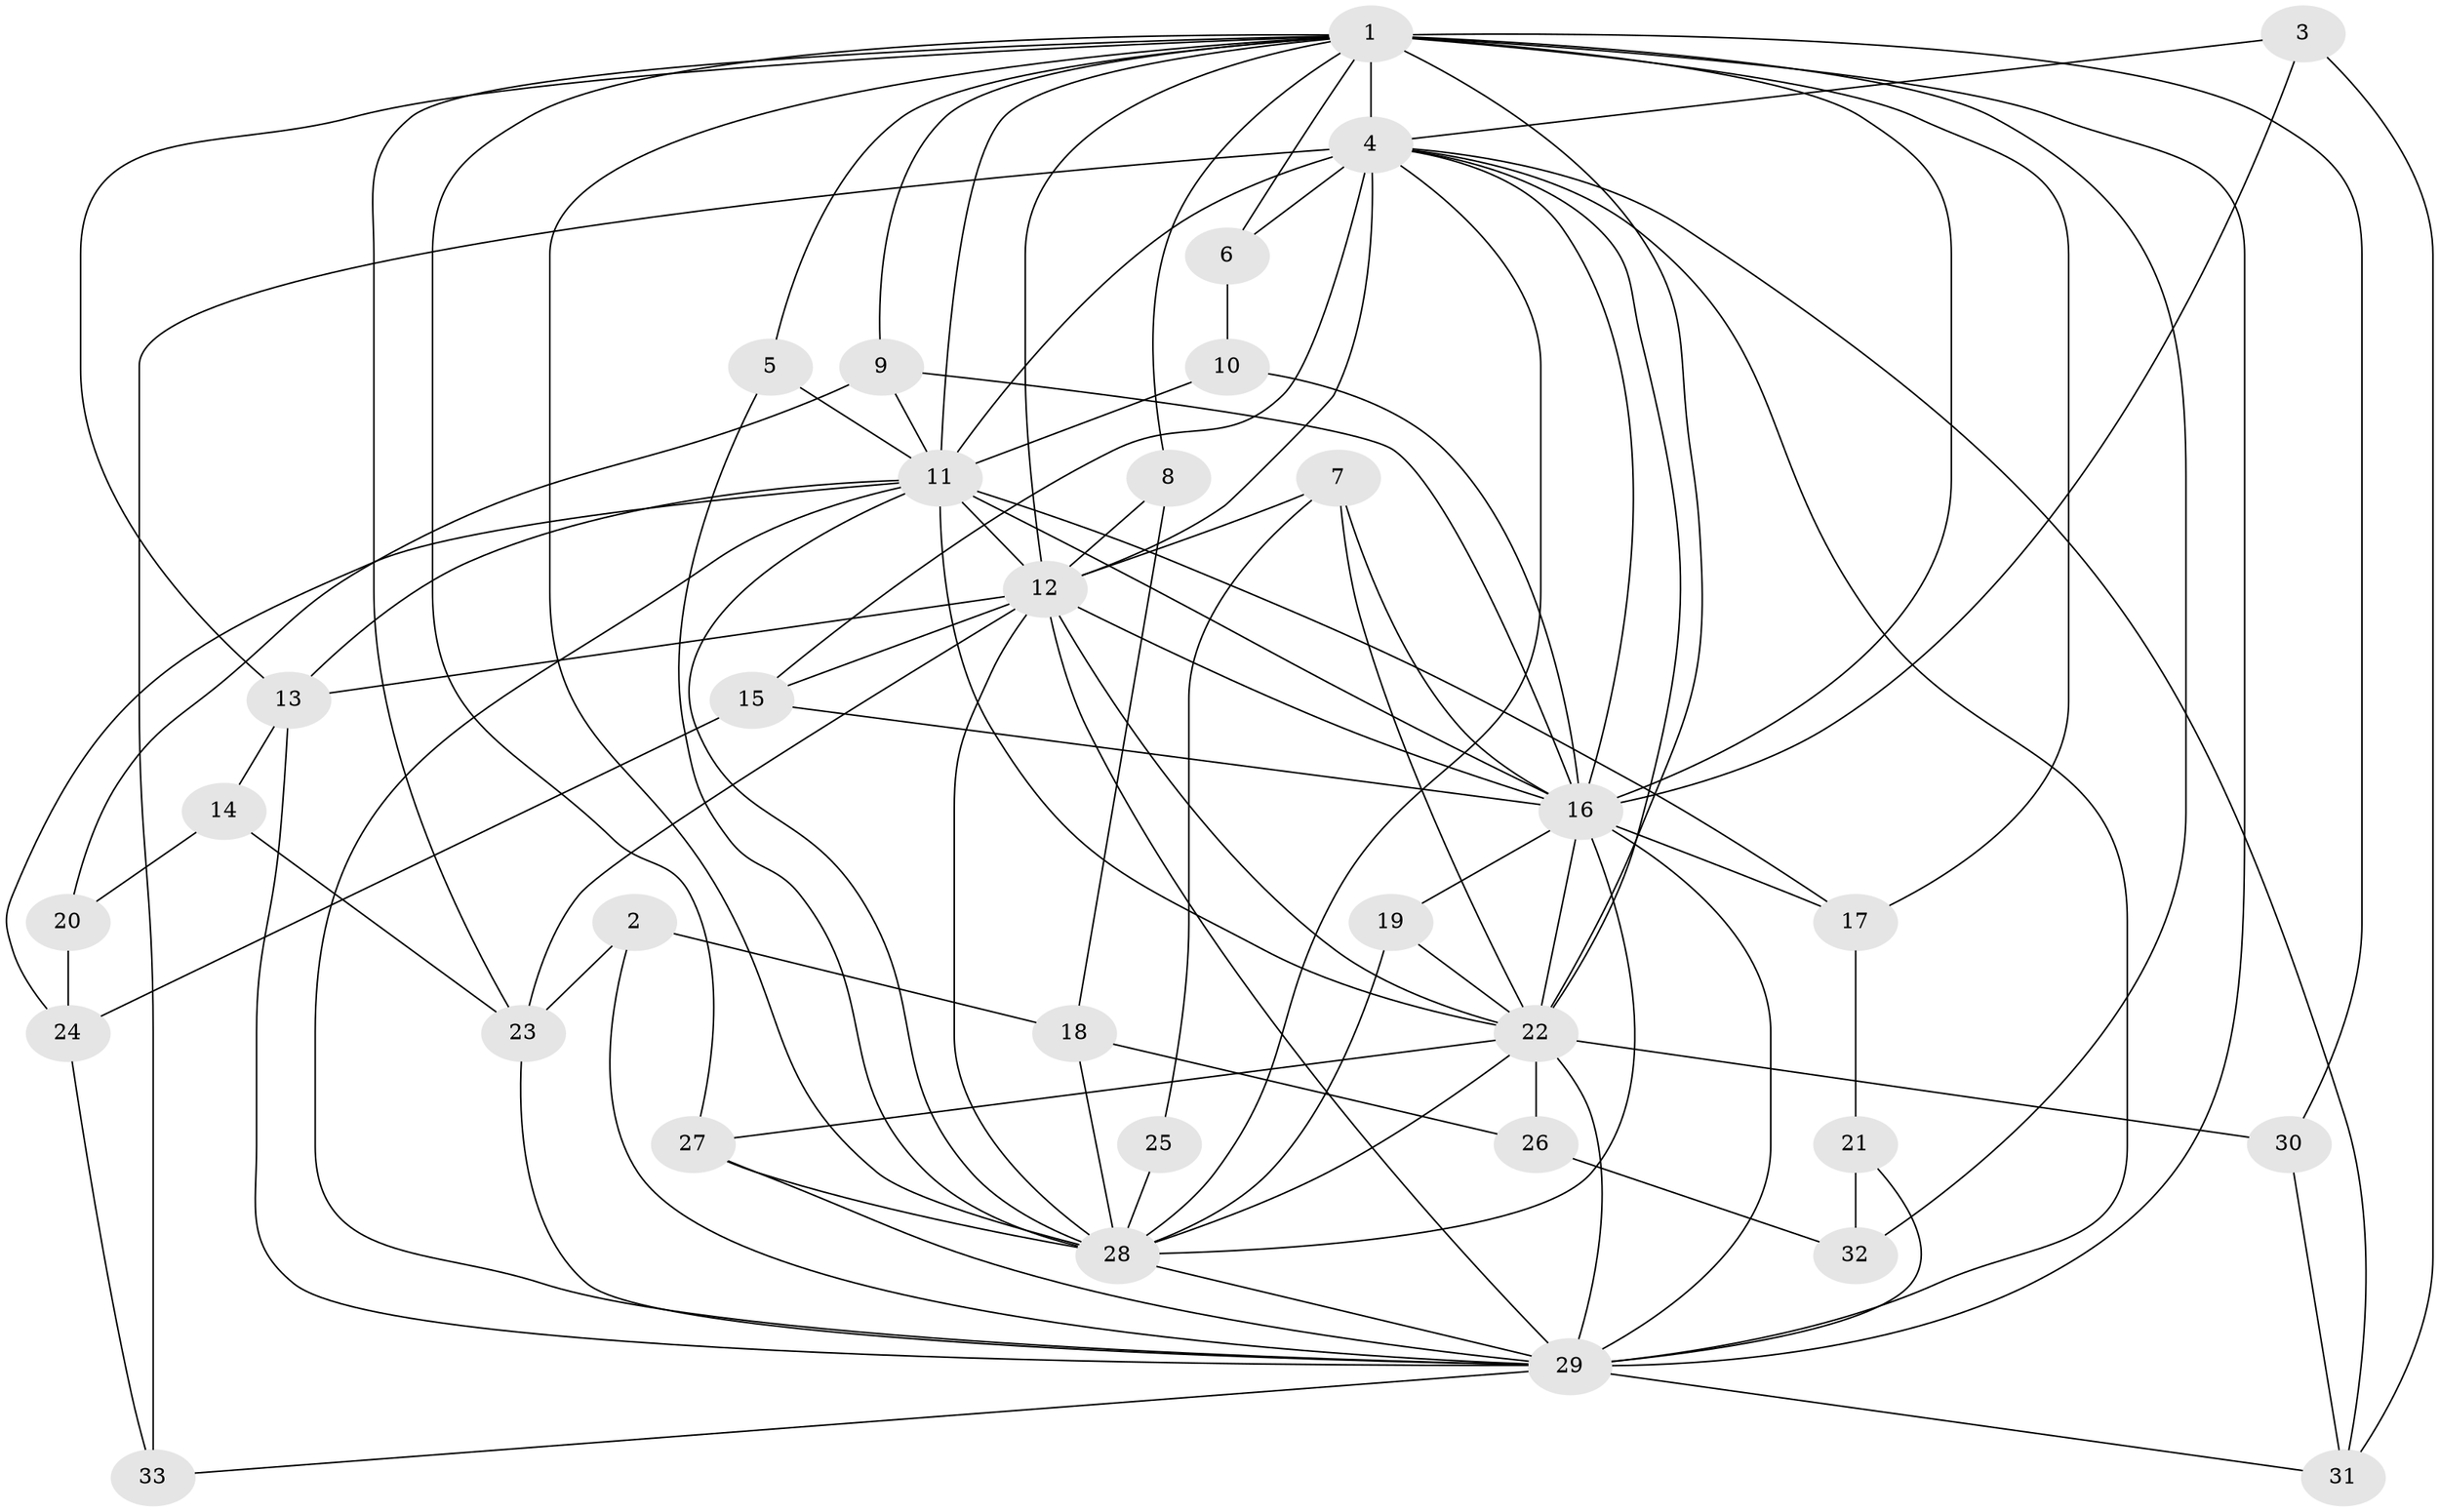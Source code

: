 // original degree distribution, {17: 0.06060606060606061, 15: 0.030303030303030304, 16: 0.015151515151515152, 19: 0.015151515151515152, 18: 0.015151515151515152, 11: 0.015151515151515152, 5: 0.045454545454545456, 3: 0.19696969696969696, 4: 0.13636363636363635, 2: 0.4696969696969697}
// Generated by graph-tools (version 1.1) at 2025/36/03/04/25 23:36:34]
// undirected, 33 vertices, 96 edges
graph export_dot {
  node [color=gray90,style=filled];
  1;
  2;
  3;
  4;
  5;
  6;
  7;
  8;
  9;
  10;
  11;
  12;
  13;
  14;
  15;
  16;
  17;
  18;
  19;
  20;
  21;
  22;
  23;
  24;
  25;
  26;
  27;
  28;
  29;
  30;
  31;
  32;
  33;
  1 -- 4 [weight=3.0];
  1 -- 5 [weight=1.0];
  1 -- 6 [weight=1.0];
  1 -- 8 [weight=1.0];
  1 -- 9 [weight=1.0];
  1 -- 11 [weight=2.0];
  1 -- 12 [weight=2.0];
  1 -- 13 [weight=1.0];
  1 -- 16 [weight=4.0];
  1 -- 17 [weight=1.0];
  1 -- 22 [weight=3.0];
  1 -- 23 [weight=1.0];
  1 -- 27 [weight=1.0];
  1 -- 28 [weight=2.0];
  1 -- 29 [weight=2.0];
  1 -- 30 [weight=1.0];
  1 -- 32 [weight=1.0];
  2 -- 18 [weight=1.0];
  2 -- 23 [weight=1.0];
  2 -- 29 [weight=1.0];
  3 -- 4 [weight=1.0];
  3 -- 16 [weight=1.0];
  3 -- 31 [weight=1.0];
  4 -- 6 [weight=2.0];
  4 -- 11 [weight=1.0];
  4 -- 12 [weight=1.0];
  4 -- 15 [weight=1.0];
  4 -- 16 [weight=2.0];
  4 -- 22 [weight=1.0];
  4 -- 28 [weight=1.0];
  4 -- 29 [weight=1.0];
  4 -- 31 [weight=1.0];
  4 -- 33 [weight=2.0];
  5 -- 11 [weight=1.0];
  5 -- 28 [weight=1.0];
  6 -- 10 [weight=1.0];
  7 -- 12 [weight=1.0];
  7 -- 16 [weight=1.0];
  7 -- 22 [weight=1.0];
  7 -- 25 [weight=1.0];
  8 -- 12 [weight=1.0];
  8 -- 18 [weight=1.0];
  9 -- 11 [weight=1.0];
  9 -- 16 [weight=1.0];
  9 -- 20 [weight=1.0];
  10 -- 11 [weight=1.0];
  10 -- 16 [weight=1.0];
  11 -- 12 [weight=1.0];
  11 -- 13 [weight=1.0];
  11 -- 16 [weight=3.0];
  11 -- 17 [weight=1.0];
  11 -- 22 [weight=1.0];
  11 -- 24 [weight=1.0];
  11 -- 28 [weight=1.0];
  11 -- 29 [weight=2.0];
  12 -- 13 [weight=1.0];
  12 -- 15 [weight=1.0];
  12 -- 16 [weight=4.0];
  12 -- 22 [weight=2.0];
  12 -- 23 [weight=1.0];
  12 -- 28 [weight=1.0];
  12 -- 29 [weight=1.0];
  13 -- 14 [weight=1.0];
  13 -- 29 [weight=1.0];
  14 -- 20 [weight=1.0];
  14 -- 23 [weight=1.0];
  15 -- 16 [weight=1.0];
  15 -- 24 [weight=1.0];
  16 -- 17 [weight=1.0];
  16 -- 19 [weight=1.0];
  16 -- 22 [weight=2.0];
  16 -- 28 [weight=2.0];
  16 -- 29 [weight=2.0];
  17 -- 21 [weight=1.0];
  18 -- 26 [weight=1.0];
  18 -- 28 [weight=2.0];
  19 -- 22 [weight=1.0];
  19 -- 28 [weight=1.0];
  20 -- 24 [weight=1.0];
  21 -- 29 [weight=1.0];
  21 -- 32 [weight=1.0];
  22 -- 26 [weight=1.0];
  22 -- 27 [weight=1.0];
  22 -- 28 [weight=1.0];
  22 -- 29 [weight=2.0];
  22 -- 30 [weight=1.0];
  23 -- 29 [weight=1.0];
  24 -- 33 [weight=1.0];
  25 -- 28 [weight=2.0];
  26 -- 32 [weight=1.0];
  27 -- 28 [weight=1.0];
  27 -- 29 [weight=1.0];
  28 -- 29 [weight=1.0];
  29 -- 31 [weight=1.0];
  29 -- 33 [weight=1.0];
  30 -- 31 [weight=1.0];
}
